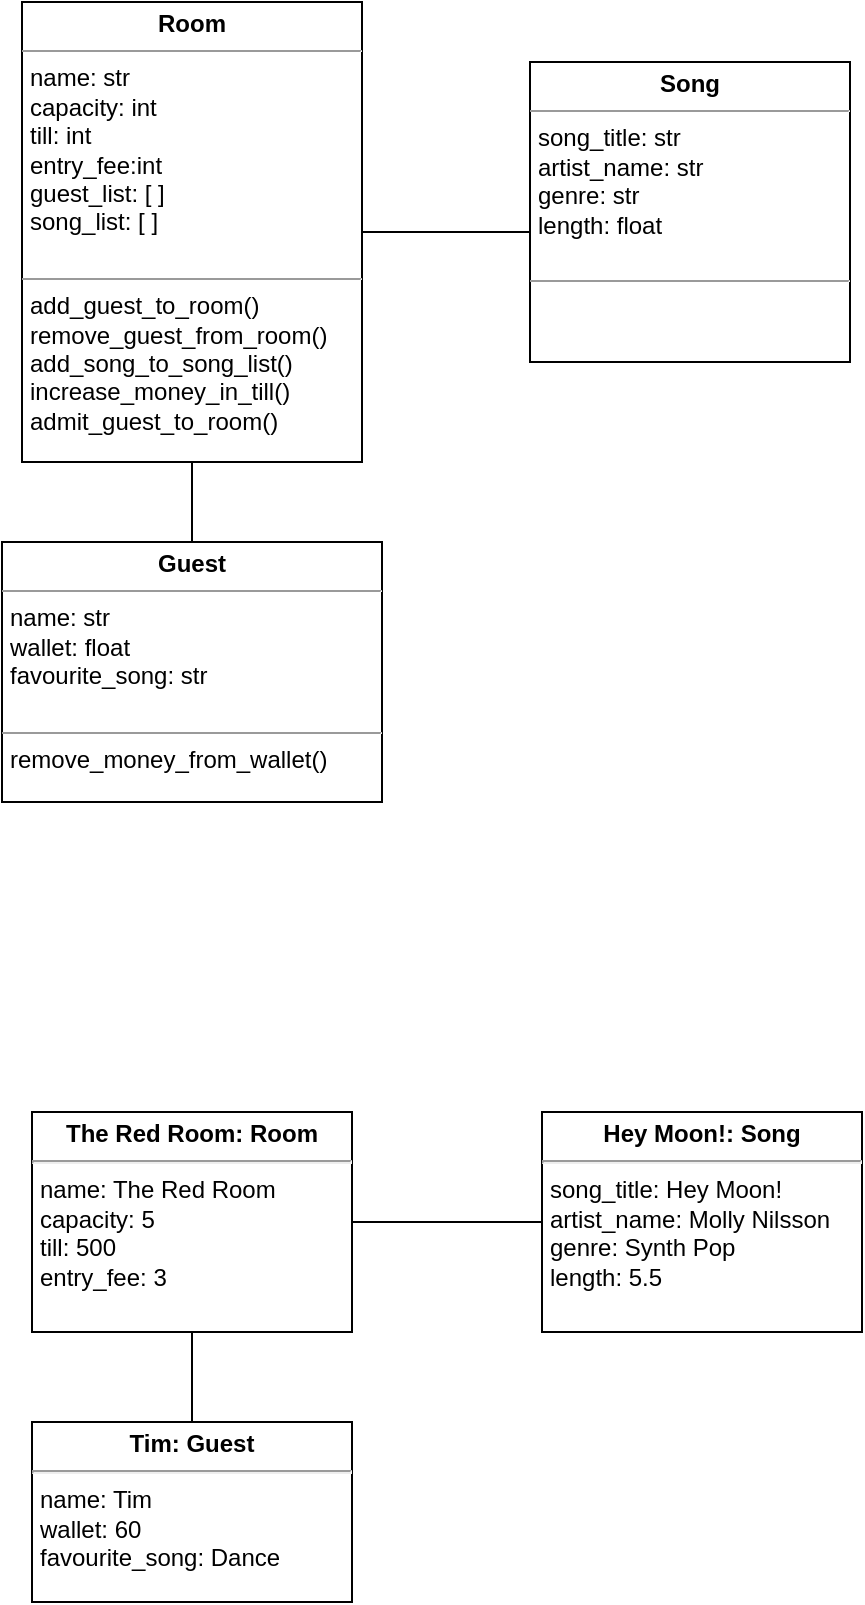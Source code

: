<mxfile version="20.3.0" type="device"><diagram id="C5RBs43oDa-KdzZeNtuy" name="Page-1"><mxGraphModel dx="1426" dy="905" grid="1" gridSize="10" guides="1" tooltips="1" connect="1" arrows="1" fold="1" page="1" pageScale="1" pageWidth="827" pageHeight="1169" math="0" shadow="0"><root><mxCell id="WIyWlLk6GJQsqaUBKTNV-0"/><mxCell id="WIyWlLk6GJQsqaUBKTNV-1" parent="WIyWlLk6GJQsqaUBKTNV-0"/><mxCell id="Vd1yhEnT4sLEbCe8LhgL-4" value="&lt;p style=&quot;margin:0px;margin-top:4px;text-align:center;&quot;&gt;&lt;b&gt;Room&lt;/b&gt;&lt;/p&gt;&lt;hr size=&quot;1&quot;&gt;&lt;p style=&quot;margin:0px;margin-left:4px;&quot;&gt;name: str&lt;/p&gt;&lt;p style=&quot;margin:0px;margin-left:4px;&quot;&gt;capacity: int&lt;/p&gt;&lt;p style=&quot;margin:0px;margin-left:4px;&quot;&gt;till: int&lt;/p&gt;&lt;p style=&quot;margin:0px;margin-left:4px;&quot;&gt;entry_fee:int&lt;/p&gt;&lt;p style=&quot;margin:0px;margin-left:4px;&quot;&gt;guest_list: [ ]&lt;/p&gt;&lt;p style=&quot;margin:0px;margin-left:4px;&quot;&gt;song_list: [ ]&lt;/p&gt;&lt;p style=&quot;margin:0px;margin-left:4px;&quot;&gt;&lt;br&gt;&lt;/p&gt;&lt;hr size=&quot;1&quot;&gt;&lt;p style=&quot;margin:0px;margin-left:4px;&quot;&gt;add_guest_to_room()&lt;/p&gt;&lt;p style=&quot;margin:0px;margin-left:4px;&quot;&gt;remove_guest_from_room()&lt;/p&gt;&lt;p style=&quot;margin:0px;margin-left:4px;&quot;&gt;add_song_to_song_list()&lt;/p&gt;&lt;p style=&quot;margin:0px;margin-left:4px;&quot;&gt;increase_money_in_till()&lt;/p&gt;&lt;p style=&quot;margin:0px;margin-left:4px;&quot;&gt;admit_guest_to_room()&lt;/p&gt;" style="verticalAlign=top;align=left;overflow=fill;fontSize=12;fontFamily=Helvetica;html=1;" parent="WIyWlLk6GJQsqaUBKTNV-1" vertex="1"><mxGeometry x="80" y="30" width="170" height="230" as="geometry"/></mxCell><mxCell id="Vd1yhEnT4sLEbCe8LhgL-14" value="" style="edgeStyle=orthogonalEdgeStyle;rounded=0;orthogonalLoop=1;jettySize=auto;html=1;endArrow=none;endFill=0;" parent="WIyWlLk6GJQsqaUBKTNV-1" source="Vd1yhEnT4sLEbCe8LhgL-9" target="Vd1yhEnT4sLEbCe8LhgL-4" edge="1"><mxGeometry relative="1" as="geometry"/></mxCell><mxCell id="Vd1yhEnT4sLEbCe8LhgL-9" value="&lt;p style=&quot;margin:0px;margin-top:4px;text-align:center;&quot;&gt;&lt;b&gt;Guest&lt;/b&gt;&lt;/p&gt;&lt;hr size=&quot;1&quot;&gt;&lt;p style=&quot;margin:0px;margin-left:4px;&quot;&gt;name: str&lt;/p&gt;&lt;p style=&quot;margin:0px;margin-left:4px;&quot;&gt;wallet: float&lt;/p&gt;&lt;p style=&quot;margin:0px;margin-left:4px;&quot;&gt;favourite_song: str&lt;/p&gt;&lt;p style=&quot;margin:0px;margin-left:4px;&quot;&gt;&lt;br&gt;&lt;/p&gt;&lt;hr size=&quot;1&quot;&gt;&lt;p style=&quot;margin:0px;margin-left:4px;&quot;&gt;remove_money_from_wallet()&lt;/p&gt;" style="verticalAlign=top;align=left;overflow=fill;fontSize=12;fontFamily=Helvetica;html=1;" parent="WIyWlLk6GJQsqaUBKTNV-1" vertex="1"><mxGeometry x="70" y="300" width="190" height="130" as="geometry"/></mxCell><mxCell id="Vd1yhEnT4sLEbCe8LhgL-16" value="" style="rounded=0;orthogonalLoop=1;jettySize=auto;html=1;endArrow=none;endFill=0;exitX=0;exitY=0.567;exitDx=0;exitDy=0;exitPerimeter=0;" parent="WIyWlLk6GJQsqaUBKTNV-1" source="Vd1yhEnT4sLEbCe8LhgL-10" target="Vd1yhEnT4sLEbCe8LhgL-4" edge="1"><mxGeometry relative="1" as="geometry"/></mxCell><mxCell id="Vd1yhEnT4sLEbCe8LhgL-10" value="&lt;p style=&quot;margin:0px;margin-top:4px;text-align:center;&quot;&gt;&lt;b&gt;Song&lt;/b&gt;&lt;/p&gt;&lt;hr size=&quot;1&quot;&gt;&lt;p style=&quot;margin:0px;margin-left:4px;&quot;&gt;song_title: str&lt;/p&gt;&lt;p style=&quot;margin:0px;margin-left:4px;&quot;&gt;artist_name: str&lt;/p&gt;&lt;p style=&quot;margin:0px;margin-left:4px;&quot;&gt;genre: str&lt;/p&gt;&lt;p style=&quot;margin:0px;margin-left:4px;&quot;&gt;length: float&lt;/p&gt;&lt;p style=&quot;margin:0px;margin-left:4px;&quot;&gt;&lt;br&gt;&lt;/p&gt;&lt;hr size=&quot;1&quot;&gt;&lt;p style=&quot;margin:0px;margin-left:4px;&quot;&gt;&lt;br&gt;&lt;/p&gt;" style="verticalAlign=top;align=left;overflow=fill;fontSize=12;fontFamily=Helvetica;html=1;" parent="WIyWlLk6GJQsqaUBKTNV-1" vertex="1"><mxGeometry x="334" y="60" width="160" height="150" as="geometry"/></mxCell><mxCell id="1Y39aVnccHUoEZSDek87-1" value="&lt;p style=&quot;margin: 4px 0px 0px; text-align: center;&quot;&gt;&lt;b style=&quot;&quot;&gt;The Red Room: Room&lt;/b&gt;&lt;/p&gt;&lt;hr&gt;&lt;p style=&quot;margin: 0px 0px 0px 4px;&quot;&gt;name: The Red Room&lt;/p&gt;&lt;p style=&quot;margin: 0px 0px 0px 4px;&quot;&gt;capacity: 5&lt;/p&gt;&lt;p style=&quot;margin: 0px 0px 0px 4px;&quot;&gt;till: 500&lt;/p&gt;&lt;p style=&quot;margin: 0px 0px 0px 4px;&quot;&gt;entry_fee: 3&lt;/p&gt;" style="verticalAlign=top;align=left;overflow=fill;fontSize=12;fontFamily=Helvetica;html=1;" vertex="1" parent="WIyWlLk6GJQsqaUBKTNV-1"><mxGeometry x="85" y="585" width="160" height="110" as="geometry"/></mxCell><mxCell id="1Y39aVnccHUoEZSDek87-5" value="" style="edgeStyle=orthogonalEdgeStyle;rounded=0;orthogonalLoop=1;jettySize=auto;html=1;endArrow=none;endFill=0;" edge="1" parent="WIyWlLk6GJQsqaUBKTNV-1" source="1Y39aVnccHUoEZSDek87-2" target="1Y39aVnccHUoEZSDek87-1"><mxGeometry relative="1" as="geometry"/></mxCell><mxCell id="1Y39aVnccHUoEZSDek87-2" value="&lt;p style=&quot;margin: 4px 0px 0px; text-align: center;&quot;&gt;&lt;b style=&quot;&quot;&gt;Tim: Guest&lt;/b&gt;&lt;/p&gt;&lt;hr&gt;&lt;p style=&quot;margin: 0px 0px 0px 4px;&quot;&gt;name: Tim&lt;/p&gt;&lt;p style=&quot;margin: 0px 0px 0px 4px;&quot;&gt;wallet: 60&lt;/p&gt;&lt;p style=&quot;margin: 0px 0px 0px 4px;&quot;&gt;favourite_song: Dance&lt;/p&gt;" style="verticalAlign=top;align=left;overflow=fill;fontSize=12;fontFamily=Helvetica;html=1;" vertex="1" parent="WIyWlLk6GJQsqaUBKTNV-1"><mxGeometry x="85" y="740" width="160" height="90" as="geometry"/></mxCell><mxCell id="1Y39aVnccHUoEZSDek87-4" value="" style="edgeStyle=orthogonalEdgeStyle;rounded=0;orthogonalLoop=1;jettySize=auto;html=1;endArrow=none;endFill=0;" edge="1" parent="WIyWlLk6GJQsqaUBKTNV-1" source="1Y39aVnccHUoEZSDek87-3" target="1Y39aVnccHUoEZSDek87-1"><mxGeometry relative="1" as="geometry"/></mxCell><mxCell id="1Y39aVnccHUoEZSDek87-3" value="&lt;p style=&quot;margin: 4px 0px 0px; text-align: center;&quot;&gt;&lt;b style=&quot;&quot;&gt;Hey Moon!: Song&lt;/b&gt;&lt;/p&gt;&lt;hr&gt;&lt;p style=&quot;margin: 0px 0px 0px 4px;&quot;&gt;song_title: Hey Moon!&lt;/p&gt;&lt;p style=&quot;margin: 0px 0px 0px 4px;&quot;&gt;artist_name: Molly Nilsson&lt;/p&gt;&lt;p style=&quot;margin: 0px 0px 0px 4px;&quot;&gt;genre: Synth Pop&lt;/p&gt;&lt;p style=&quot;margin: 0px 0px 0px 4px;&quot;&gt;length: 5.5&lt;/p&gt;" style="verticalAlign=top;align=left;overflow=fill;fontSize=12;fontFamily=Helvetica;html=1;" vertex="1" parent="WIyWlLk6GJQsqaUBKTNV-1"><mxGeometry x="340" y="585" width="160" height="110" as="geometry"/></mxCell></root></mxGraphModel></diagram></mxfile>